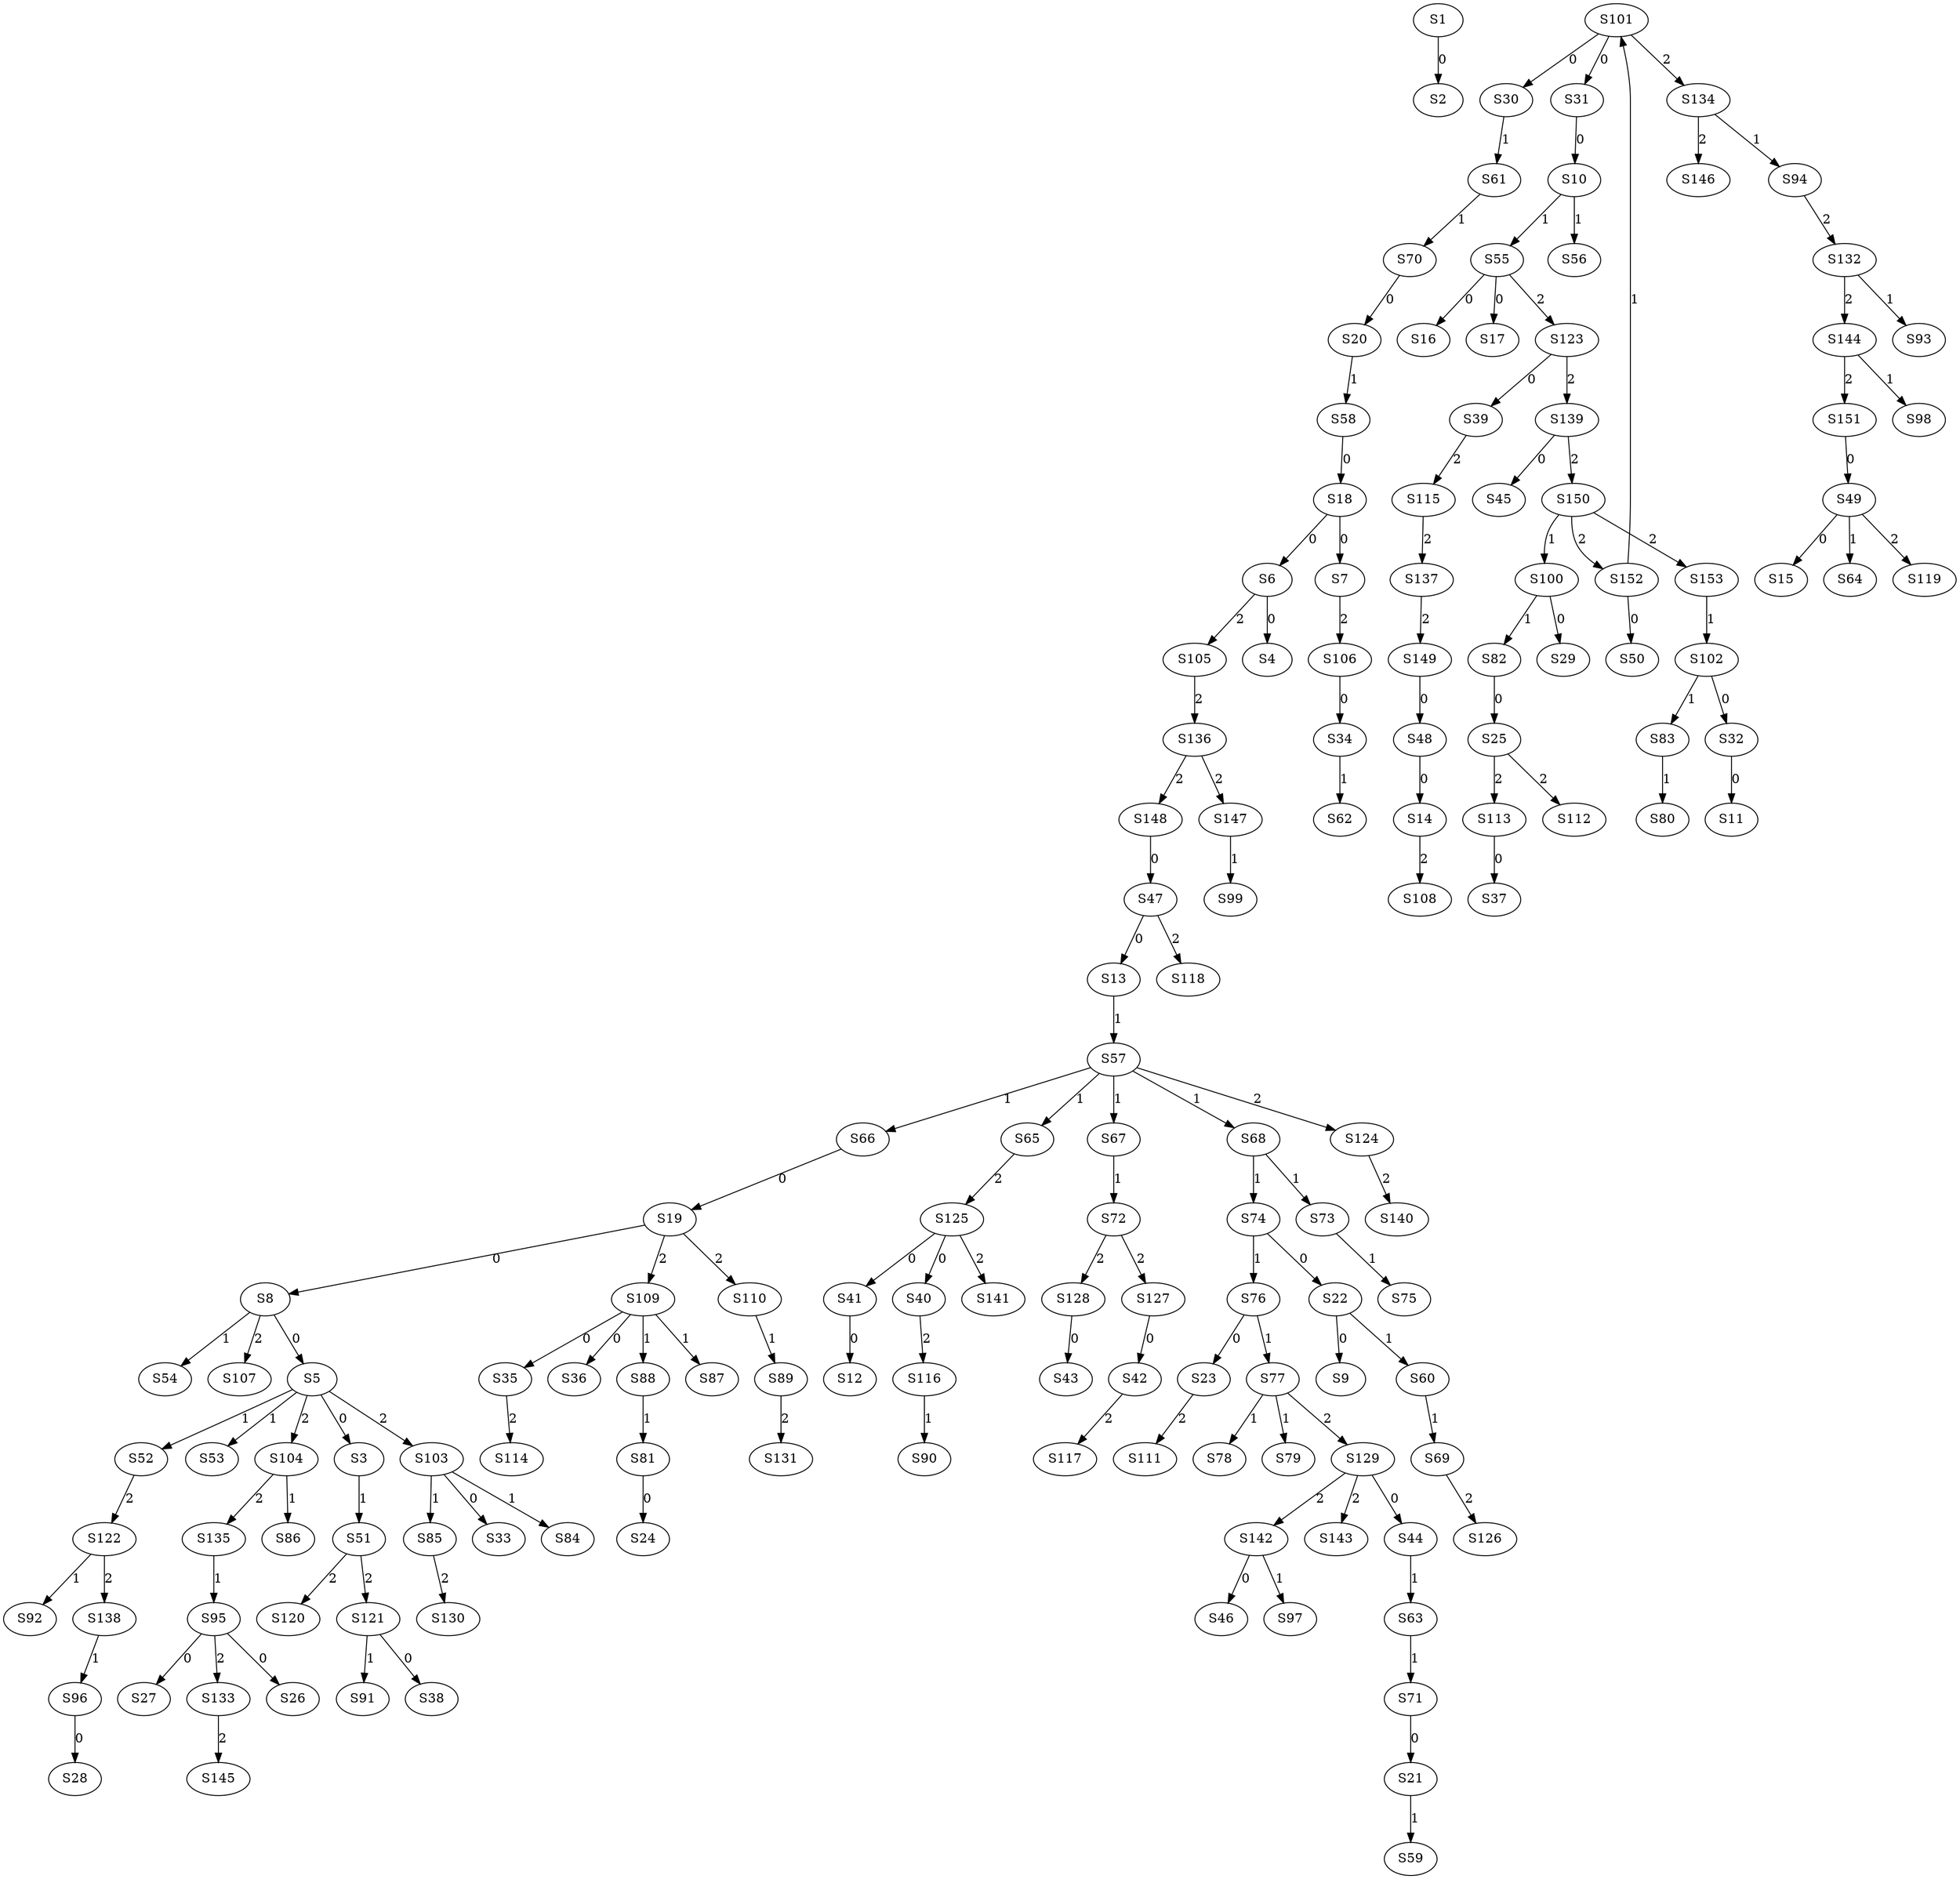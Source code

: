 strict digraph {
	S1 -> S2 [ label = 0 ];
	S5 -> S3 [ label = 0 ];
	S6 -> S4 [ label = 0 ];
	S8 -> S5 [ label = 0 ];
	S18 -> S6 [ label = 0 ];
	S18 -> S7 [ label = 0 ];
	S19 -> S8 [ label = 0 ];
	S22 -> S9 [ label = 0 ];
	S31 -> S10 [ label = 0 ];
	S32 -> S11 [ label = 0 ];
	S41 -> S12 [ label = 0 ];
	S47 -> S13 [ label = 0 ];
	S48 -> S14 [ label = 0 ];
	S49 -> S15 [ label = 0 ];
	S55 -> S16 [ label = 0 ];
	S55 -> S17 [ label = 0 ];
	S58 -> S18 [ label = 0 ];
	S66 -> S19 [ label = 0 ];
	S70 -> S20 [ label = 0 ];
	S71 -> S21 [ label = 0 ];
	S74 -> S22 [ label = 0 ];
	S76 -> S23 [ label = 0 ];
	S81 -> S24 [ label = 0 ];
	S82 -> S25 [ label = 0 ];
	S95 -> S26 [ label = 0 ];
	S95 -> S27 [ label = 0 ];
	S96 -> S28 [ label = 0 ];
	S100 -> S29 [ label = 0 ];
	S101 -> S30 [ label = 0 ];
	S101 -> S31 [ label = 0 ];
	S102 -> S32 [ label = 0 ];
	S103 -> S33 [ label = 0 ];
	S106 -> S34 [ label = 0 ];
	S109 -> S35 [ label = 0 ];
	S109 -> S36 [ label = 0 ];
	S113 -> S37 [ label = 0 ];
	S121 -> S38 [ label = 0 ];
	S123 -> S39 [ label = 0 ];
	S125 -> S40 [ label = 0 ];
	S125 -> S41 [ label = 0 ];
	S127 -> S42 [ label = 0 ];
	S128 -> S43 [ label = 0 ];
	S129 -> S44 [ label = 0 ];
	S139 -> S45 [ label = 0 ];
	S142 -> S46 [ label = 0 ];
	S148 -> S47 [ label = 0 ];
	S149 -> S48 [ label = 0 ];
	S151 -> S49 [ label = 0 ];
	S152 -> S50 [ label = 0 ];
	S3 -> S51 [ label = 1 ];
	S5 -> S52 [ label = 1 ];
	S5 -> S53 [ label = 1 ];
	S8 -> S54 [ label = 1 ];
	S10 -> S55 [ label = 1 ];
	S10 -> S56 [ label = 1 ];
	S13 -> S57 [ label = 1 ];
	S20 -> S58 [ label = 1 ];
	S21 -> S59 [ label = 1 ];
	S22 -> S60 [ label = 1 ];
	S30 -> S61 [ label = 1 ];
	S34 -> S62 [ label = 1 ];
	S44 -> S63 [ label = 1 ];
	S49 -> S64 [ label = 1 ];
	S57 -> S65 [ label = 1 ];
	S57 -> S66 [ label = 1 ];
	S57 -> S67 [ label = 1 ];
	S57 -> S68 [ label = 1 ];
	S60 -> S69 [ label = 1 ];
	S61 -> S70 [ label = 1 ];
	S63 -> S71 [ label = 1 ];
	S67 -> S72 [ label = 1 ];
	S68 -> S73 [ label = 1 ];
	S68 -> S74 [ label = 1 ];
	S73 -> S75 [ label = 1 ];
	S74 -> S76 [ label = 1 ];
	S76 -> S77 [ label = 1 ];
	S77 -> S78 [ label = 1 ];
	S77 -> S79 [ label = 1 ];
	S83 -> S80 [ label = 1 ];
	S88 -> S81 [ label = 1 ];
	S100 -> S82 [ label = 1 ];
	S102 -> S83 [ label = 1 ];
	S103 -> S84 [ label = 1 ];
	S103 -> S85 [ label = 1 ];
	S104 -> S86 [ label = 1 ];
	S109 -> S87 [ label = 1 ];
	S109 -> S88 [ label = 1 ];
	S110 -> S89 [ label = 1 ];
	S116 -> S90 [ label = 1 ];
	S121 -> S91 [ label = 1 ];
	S122 -> S92 [ label = 1 ];
	S132 -> S93 [ label = 1 ];
	S134 -> S94 [ label = 1 ];
	S135 -> S95 [ label = 1 ];
	S138 -> S96 [ label = 1 ];
	S142 -> S97 [ label = 1 ];
	S144 -> S98 [ label = 1 ];
	S147 -> S99 [ label = 1 ];
	S150 -> S100 [ label = 1 ];
	S152 -> S101 [ label = 1 ];
	S153 -> S102 [ label = 1 ];
	S5 -> S103 [ label = 2 ];
	S5 -> S104 [ label = 2 ];
	S6 -> S105 [ label = 2 ];
	S7 -> S106 [ label = 2 ];
	S8 -> S107 [ label = 2 ];
	S14 -> S108 [ label = 2 ];
	S19 -> S109 [ label = 2 ];
	S19 -> S110 [ label = 2 ];
	S23 -> S111 [ label = 2 ];
	S25 -> S112 [ label = 2 ];
	S25 -> S113 [ label = 2 ];
	S35 -> S114 [ label = 2 ];
	S39 -> S115 [ label = 2 ];
	S40 -> S116 [ label = 2 ];
	S42 -> S117 [ label = 2 ];
	S47 -> S118 [ label = 2 ];
	S49 -> S119 [ label = 2 ];
	S51 -> S120 [ label = 2 ];
	S51 -> S121 [ label = 2 ];
	S52 -> S122 [ label = 2 ];
	S55 -> S123 [ label = 2 ];
	S57 -> S124 [ label = 2 ];
	S65 -> S125 [ label = 2 ];
	S69 -> S126 [ label = 2 ];
	S72 -> S127 [ label = 2 ];
	S72 -> S128 [ label = 2 ];
	S77 -> S129 [ label = 2 ];
	S85 -> S130 [ label = 2 ];
	S89 -> S131 [ label = 2 ];
	S94 -> S132 [ label = 2 ];
	S95 -> S133 [ label = 2 ];
	S101 -> S134 [ label = 2 ];
	S104 -> S135 [ label = 2 ];
	S105 -> S136 [ label = 2 ];
	S115 -> S137 [ label = 2 ];
	S122 -> S138 [ label = 2 ];
	S123 -> S139 [ label = 2 ];
	S124 -> S140 [ label = 2 ];
	S125 -> S141 [ label = 2 ];
	S129 -> S142 [ label = 2 ];
	S129 -> S143 [ label = 2 ];
	S132 -> S144 [ label = 2 ];
	S133 -> S145 [ label = 2 ];
	S134 -> S146 [ label = 2 ];
	S136 -> S147 [ label = 2 ];
	S136 -> S148 [ label = 2 ];
	S137 -> S149 [ label = 2 ];
	S139 -> S150 [ label = 2 ];
	S144 -> S151 [ label = 2 ];
	S150 -> S152 [ label = 2 ];
	S150 -> S153 [ label = 2 ];
}